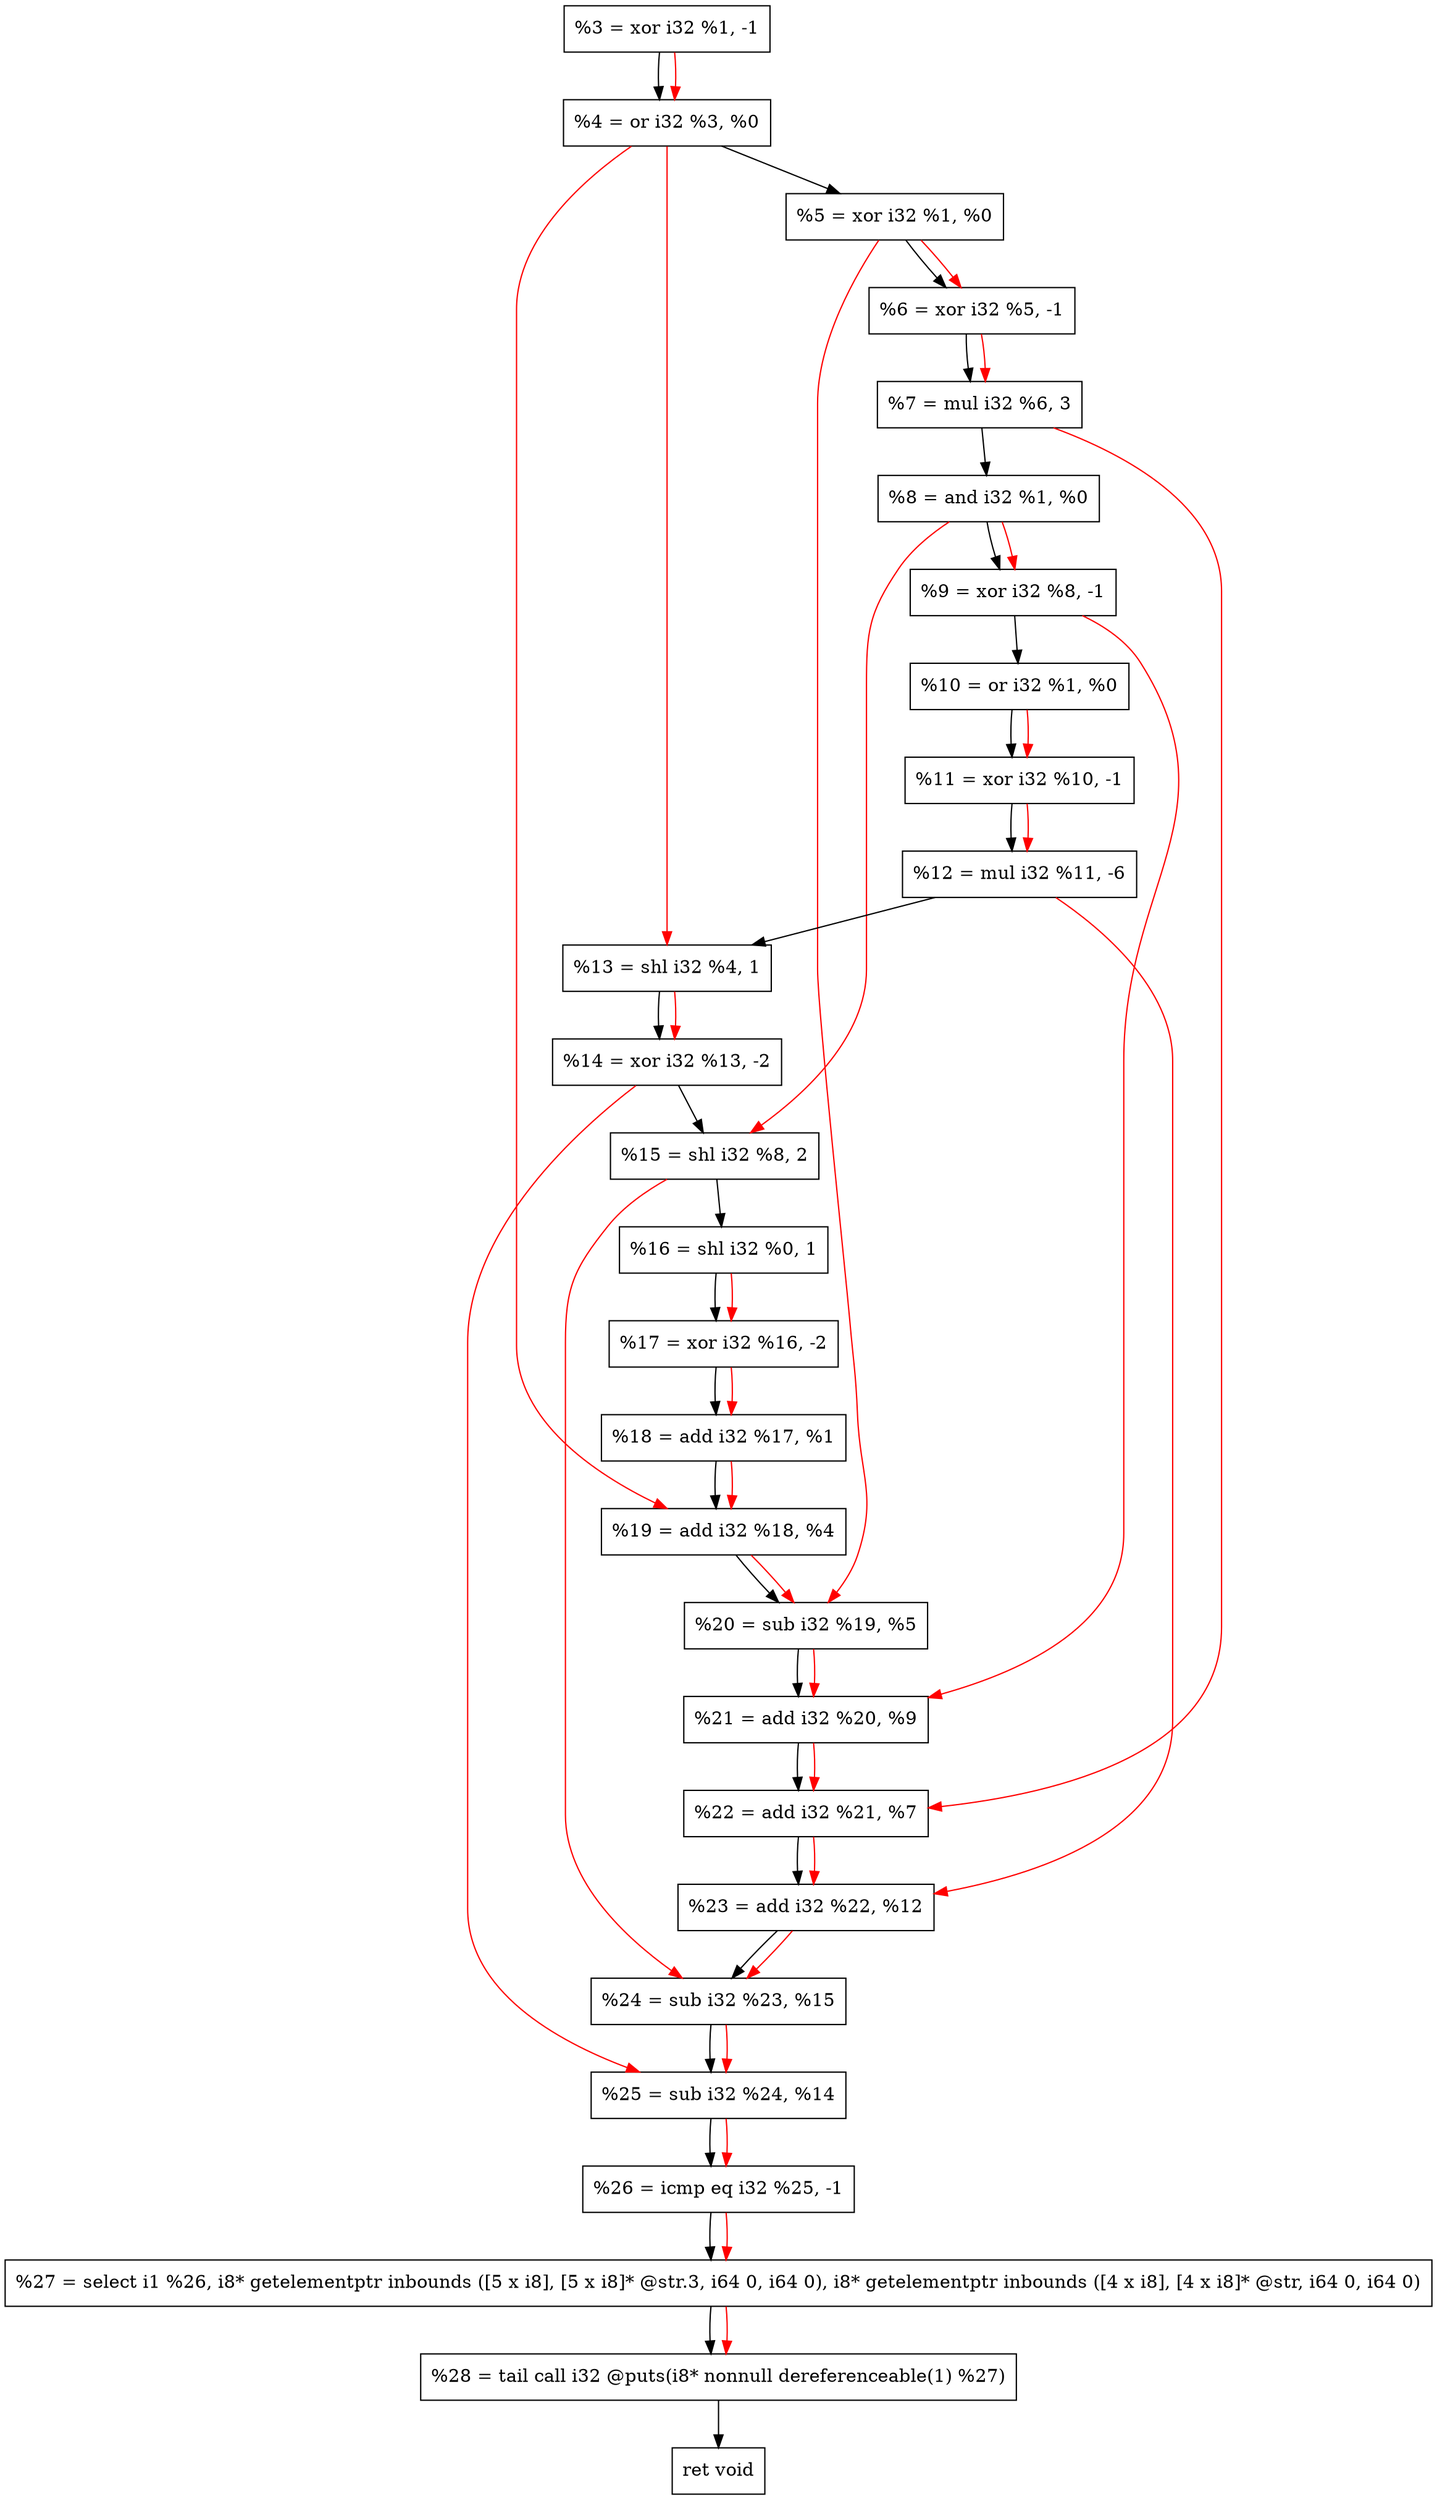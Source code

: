 digraph "DFG for'crackme' function" {
	Node0x249fb80[shape=record, label="  %3 = xor i32 %1, -1"];
	Node0x249fbf0[shape=record, label="  %4 = or i32 %3, %0"];
	Node0x249fcb0[shape=record, label="  %5 = xor i32 %1, %0"];
	Node0x249fd20[shape=record, label="  %6 = xor i32 %5, -1"];
	Node0x249fd90[shape=record, label="  %7 = mul i32 %6, 3"];
	Node0x249fe00[shape=record, label="  %8 = and i32 %1, %0"];
	Node0x249fe70[shape=record, label="  %9 = xor i32 %8, -1"];
	Node0x249fee0[shape=record, label="  %10 = or i32 %1, %0"];
	Node0x249ff50[shape=record, label="  %11 = xor i32 %10, -1"];
	Node0x249fff0[shape=record, label="  %12 = mul i32 %11, -6"];
	Node0x24a0090[shape=record, label="  %13 = shl i32 %4, 1"];
	Node0x24a0130[shape=record, label="  %14 = xor i32 %13, -2"];
	Node0x24a01d0[shape=record, label="  %15 = shl i32 %8, 2"];
	Node0x24a0240[shape=record, label="  %16 = shl i32 %0, 1"];
	Node0x24a02b0[shape=record, label="  %17 = xor i32 %16, -2"];
	Node0x24a0320[shape=record, label="  %18 = add i32 %17, %1"];
	Node0x24a0390[shape=record, label="  %19 = add i32 %18, %4"];
	Node0x24a0400[shape=record, label="  %20 = sub i32 %19, %5"];
	Node0x24a0470[shape=record, label="  %21 = add i32 %20, %9"];
	Node0x24a04e0[shape=record, label="  %22 = add i32 %21, %7"];
	Node0x24a0550[shape=record, label="  %23 = add i32 %22, %12"];
	Node0x24a05c0[shape=record, label="  %24 = sub i32 %23, %15"];
	Node0x24a0630[shape=record, label="  %25 = sub i32 %24, %14"];
	Node0x24a06a0[shape=record, label="  %26 = icmp eq i32 %25, -1"];
	Node0x2440268[shape=record, label="  %27 = select i1 %26, i8* getelementptr inbounds ([5 x i8], [5 x i8]* @str.3, i64 0, i64 0), i8* getelementptr inbounds ([4 x i8], [4 x i8]* @str, i64 0, i64 0)"];
	Node0x24a0b40[shape=record, label="  %28 = tail call i32 @puts(i8* nonnull dereferenceable(1) %27)"];
	Node0x24a0b90[shape=record, label="  ret void"];
	Node0x249fb80 -> Node0x249fbf0;
	Node0x249fbf0 -> Node0x249fcb0;
	Node0x249fcb0 -> Node0x249fd20;
	Node0x249fd20 -> Node0x249fd90;
	Node0x249fd90 -> Node0x249fe00;
	Node0x249fe00 -> Node0x249fe70;
	Node0x249fe70 -> Node0x249fee0;
	Node0x249fee0 -> Node0x249ff50;
	Node0x249ff50 -> Node0x249fff0;
	Node0x249fff0 -> Node0x24a0090;
	Node0x24a0090 -> Node0x24a0130;
	Node0x24a0130 -> Node0x24a01d0;
	Node0x24a01d0 -> Node0x24a0240;
	Node0x24a0240 -> Node0x24a02b0;
	Node0x24a02b0 -> Node0x24a0320;
	Node0x24a0320 -> Node0x24a0390;
	Node0x24a0390 -> Node0x24a0400;
	Node0x24a0400 -> Node0x24a0470;
	Node0x24a0470 -> Node0x24a04e0;
	Node0x24a04e0 -> Node0x24a0550;
	Node0x24a0550 -> Node0x24a05c0;
	Node0x24a05c0 -> Node0x24a0630;
	Node0x24a0630 -> Node0x24a06a0;
	Node0x24a06a0 -> Node0x2440268;
	Node0x2440268 -> Node0x24a0b40;
	Node0x24a0b40 -> Node0x24a0b90;
edge [color=red]
	Node0x249fb80 -> Node0x249fbf0;
	Node0x249fcb0 -> Node0x249fd20;
	Node0x249fd20 -> Node0x249fd90;
	Node0x249fe00 -> Node0x249fe70;
	Node0x249fee0 -> Node0x249ff50;
	Node0x249ff50 -> Node0x249fff0;
	Node0x249fbf0 -> Node0x24a0090;
	Node0x24a0090 -> Node0x24a0130;
	Node0x249fe00 -> Node0x24a01d0;
	Node0x24a0240 -> Node0x24a02b0;
	Node0x24a02b0 -> Node0x24a0320;
	Node0x24a0320 -> Node0x24a0390;
	Node0x249fbf0 -> Node0x24a0390;
	Node0x24a0390 -> Node0x24a0400;
	Node0x249fcb0 -> Node0x24a0400;
	Node0x24a0400 -> Node0x24a0470;
	Node0x249fe70 -> Node0x24a0470;
	Node0x24a0470 -> Node0x24a04e0;
	Node0x249fd90 -> Node0x24a04e0;
	Node0x24a04e0 -> Node0x24a0550;
	Node0x249fff0 -> Node0x24a0550;
	Node0x24a0550 -> Node0x24a05c0;
	Node0x24a01d0 -> Node0x24a05c0;
	Node0x24a05c0 -> Node0x24a0630;
	Node0x24a0130 -> Node0x24a0630;
	Node0x24a0630 -> Node0x24a06a0;
	Node0x24a06a0 -> Node0x2440268;
	Node0x2440268 -> Node0x24a0b40;
}
